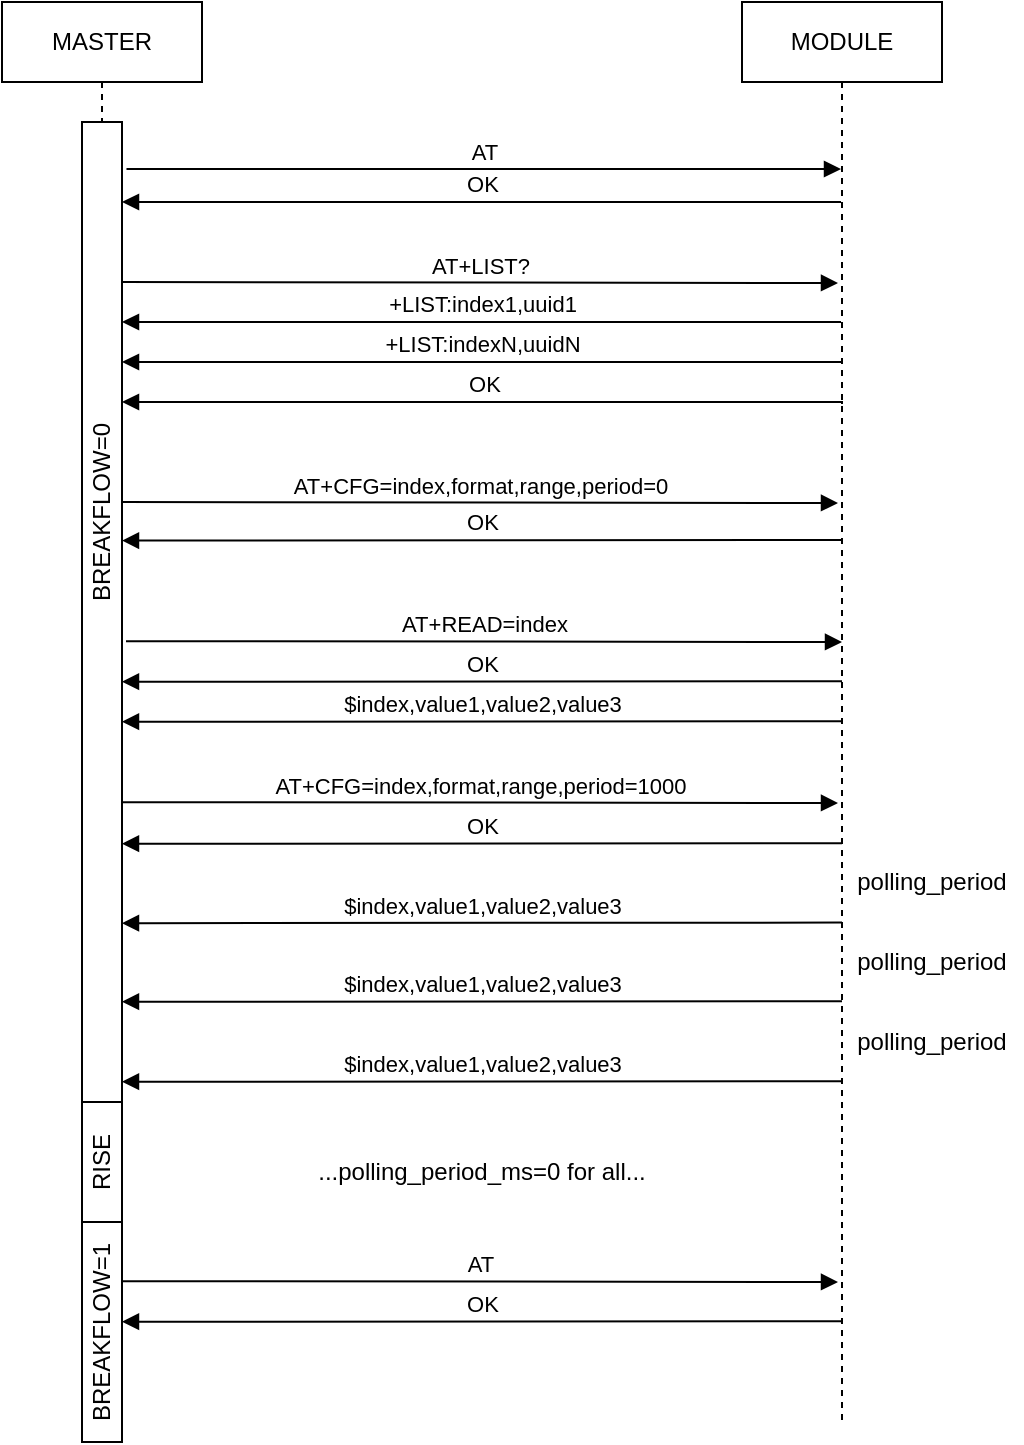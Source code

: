<mxfile version="21.2.7" type="device">
  <diagram name="Page-1" id="2YBvvXClWsGukQMizWep">
    <mxGraphModel dx="819" dy="447" grid="1" gridSize="10" guides="1" tooltips="1" connect="1" arrows="1" fold="1" page="1" pageScale="1" pageWidth="850" pageHeight="1100" math="0" shadow="0">
      <root>
        <mxCell id="0" />
        <mxCell id="1" parent="0" />
        <mxCell id="yRDwu5R1AfCgXDm9UmEd-7" value="" style="rounded=0;whiteSpace=wrap;html=1;" parent="1" vertex="1">
          <mxGeometry x="190" y="890" width="20" height="110" as="geometry" />
        </mxCell>
        <mxCell id="yRDwu5R1AfCgXDm9UmEd-6" value="" style="rounded=0;whiteSpace=wrap;html=1;" parent="1" vertex="1">
          <mxGeometry x="190" y="830" width="20" height="60" as="geometry" />
        </mxCell>
        <mxCell id="yRDwu5R1AfCgXDm9UmEd-5" value="" style="rounded=0;whiteSpace=wrap;html=1;" parent="1" vertex="1">
          <mxGeometry x="190" y="340" width="20" height="490" as="geometry" />
        </mxCell>
        <mxCell id="aM9ryv3xv72pqoxQDRHE-1" value="MASTER" style="shape=umlLifeline;perimeter=lifelinePerimeter;whiteSpace=wrap;html=1;container=0;dropTarget=0;collapsible=0;recursiveResize=0;outlineConnect=0;portConstraint=eastwest;newEdgeStyle={&quot;edgeStyle&quot;:&quot;elbowEdgeStyle&quot;,&quot;elbow&quot;:&quot;vertical&quot;,&quot;curved&quot;:0,&quot;rounded&quot;:0};" parent="1" vertex="1">
          <mxGeometry x="150" y="280" width="100" height="60" as="geometry" />
        </mxCell>
        <mxCell id="aM9ryv3xv72pqoxQDRHE-5" value="MODULE" style="shape=umlLifeline;perimeter=lifelinePerimeter;whiteSpace=wrap;html=1;container=0;dropTarget=0;collapsible=0;recursiveResize=0;outlineConnect=0;portConstraint=eastwest;newEdgeStyle={&quot;edgeStyle&quot;:&quot;elbowEdgeStyle&quot;,&quot;elbow&quot;:&quot;vertical&quot;,&quot;curved&quot;:0,&quot;rounded&quot;:0};" parent="1" vertex="1">
          <mxGeometry x="520" y="280" width="100" height="710" as="geometry" />
        </mxCell>
        <mxCell id="aM9ryv3xv72pqoxQDRHE-7" value="AT" style="html=1;verticalAlign=bottom;endArrow=block;edgeStyle=elbowEdgeStyle;elbow=vertical;curved=0;rounded=0;exitX=1.112;exitY=0.048;exitDx=0;exitDy=0;exitPerimeter=0;" parent="1" source="yRDwu5R1AfCgXDm9UmEd-5" edge="1" target="aM9ryv3xv72pqoxQDRHE-5">
          <mxGeometry x="0.001" relative="1" as="geometry">
            <mxPoint x="215" y="360" as="sourcePoint" />
            <Array as="points" />
            <mxPoint x="570" y="360" as="targetPoint" />
            <mxPoint as="offset" />
          </mxGeometry>
        </mxCell>
        <mxCell id="aM9ryv3xv72pqoxQDRHE-9" value="OK" style="html=1;verticalAlign=bottom;endArrow=block;edgeStyle=elbowEdgeStyle;elbow=vertical;curved=0;rounded=0;" parent="1" source="aM9ryv3xv72pqoxQDRHE-5" edge="1">
          <mxGeometry relative="1" as="geometry">
            <mxPoint x="565" y="380" as="sourcePoint" />
            <Array as="points">
              <mxPoint x="500" y="380" />
              <mxPoint x="425" y="400" />
            </Array>
            <mxPoint x="210" y="380" as="targetPoint" />
          </mxGeometry>
        </mxCell>
        <mxCell id="1T1NDISbJiV7eEOlV3Co-1" value="AT+LIST?" style="html=1;verticalAlign=bottom;endArrow=block;edgeStyle=elbowEdgeStyle;elbow=vertical;curved=0;rounded=0;exitX=0.523;exitY=0.264;exitDx=0;exitDy=0;exitPerimeter=0;" parent="1" edge="1">
          <mxGeometry x="0.001" relative="1" as="geometry">
            <mxPoint x="210" y="420" as="sourcePoint" />
            <Array as="points" />
            <mxPoint x="568" y="421" as="targetPoint" />
            <mxPoint as="offset" />
          </mxGeometry>
        </mxCell>
        <mxCell id="1T1NDISbJiV7eEOlV3Co-2" value="+LIST:index1,uuid1" style="html=1;verticalAlign=bottom;endArrow=block;edgeStyle=elbowEdgeStyle;elbow=vertical;curved=0;rounded=0;" parent="1" edge="1">
          <mxGeometry relative="1" as="geometry">
            <mxPoint x="569.5" y="440.0" as="sourcePoint" />
            <Array as="points">
              <mxPoint x="500" y="440" />
              <mxPoint x="425" y="460" />
            </Array>
            <mxPoint x="210" y="440" as="targetPoint" />
          </mxGeometry>
        </mxCell>
        <mxCell id="1T1NDISbJiV7eEOlV3Co-3" value="AT+CFG=index,format,range,period=0" style="html=1;verticalAlign=bottom;endArrow=block;edgeStyle=elbowEdgeStyle;elbow=vertical;curved=0;rounded=0;exitX=0.523;exitY=0.264;exitDx=0;exitDy=0;exitPerimeter=0;" parent="1" edge="1">
          <mxGeometry x="0.001" relative="1" as="geometry">
            <mxPoint x="210" y="530" as="sourcePoint" />
            <Array as="points" />
            <mxPoint x="568" y="531" as="targetPoint" />
            <mxPoint as="offset" />
          </mxGeometry>
        </mxCell>
        <mxCell id="1T1NDISbJiV7eEOlV3Co-4" value="OK" style="html=1;verticalAlign=bottom;endArrow=block;edgeStyle=elbowEdgeStyle;elbow=vertical;curved=0;rounded=0;" parent="1" edge="1">
          <mxGeometry x="-0.001" relative="1" as="geometry">
            <mxPoint x="570" y="549.0" as="sourcePoint" />
            <Array as="points">
              <mxPoint x="500" y="549.29" />
              <mxPoint x="425" y="569.29" />
            </Array>
            <mxPoint x="210" y="549.29" as="targetPoint" />
            <mxPoint as="offset" />
          </mxGeometry>
        </mxCell>
        <mxCell id="1T1NDISbJiV7eEOlV3Co-5" value="AT+READ=index" style="html=1;verticalAlign=bottom;endArrow=block;edgeStyle=elbowEdgeStyle;elbow=vertical;curved=0;rounded=0;exitX=0.523;exitY=0.264;exitDx=0;exitDy=0;exitPerimeter=0;" parent="1" edge="1">
          <mxGeometry x="0.001" relative="1" as="geometry">
            <mxPoint x="212" y="599.58" as="sourcePoint" />
            <Array as="points" />
            <mxPoint x="570" y="600.58" as="targetPoint" />
            <mxPoint as="offset" />
          </mxGeometry>
        </mxCell>
        <mxCell id="1T1NDISbJiV7eEOlV3Co-6" value="$index,value1,value2,value3" style="html=1;verticalAlign=bottom;endArrow=block;edgeStyle=elbowEdgeStyle;elbow=vertical;curved=0;rounded=0;" parent="1" edge="1">
          <mxGeometry x="-0.001" relative="1" as="geometry">
            <mxPoint x="570" y="639.58" as="sourcePoint" />
            <Array as="points">
              <mxPoint x="500" y="639.87" />
              <mxPoint x="425" y="659.87" />
            </Array>
            <mxPoint x="210" y="639.87" as="targetPoint" />
            <mxPoint as="offset" />
          </mxGeometry>
        </mxCell>
        <mxCell id="1T1NDISbJiV7eEOlV3Co-11" value="polling_period" style="text;html=1;strokeColor=none;fillColor=none;align=center;verticalAlign=middle;whiteSpace=wrap;rounded=0;" parent="1" vertex="1">
          <mxGeometry x="570" y="790" width="90" height="20" as="geometry" />
        </mxCell>
        <mxCell id="1T1NDISbJiV7eEOlV3Co-12" value="polling_period" style="text;html=1;strokeColor=none;fillColor=none;align=center;verticalAlign=middle;whiteSpace=wrap;rounded=0;" parent="1" vertex="1">
          <mxGeometry x="570" y="710" width="90" height="20" as="geometry" />
        </mxCell>
        <mxCell id="1T1NDISbJiV7eEOlV3Co-13" value="polling_period" style="text;html=1;strokeColor=none;fillColor=none;align=center;verticalAlign=middle;whiteSpace=wrap;rounded=0;" parent="1" vertex="1">
          <mxGeometry x="570" y="750" width="90" height="20" as="geometry" />
        </mxCell>
        <mxCell id="yRDwu5R1AfCgXDm9UmEd-1" value="BREAKFLOW=0" style="text;html=1;strokeColor=none;fillColor=none;align=center;verticalAlign=middle;whiteSpace=wrap;rounded=0;rotation=-90;" parent="1" vertex="1">
          <mxGeometry x="170" y="520" width="60" height="30" as="geometry" />
        </mxCell>
        <mxCell id="yRDwu5R1AfCgXDm9UmEd-2" value="RISE" style="text;html=1;strokeColor=none;fillColor=none;align=center;verticalAlign=middle;whiteSpace=wrap;rounded=0;rotation=-90;" parent="1" vertex="1">
          <mxGeometry x="170" y="845" width="60" height="30" as="geometry" />
        </mxCell>
        <mxCell id="NtLkrbkxCxMrIHebwTUG-1" value="OK" style="html=1;verticalAlign=bottom;endArrow=block;edgeStyle=elbowEdgeStyle;elbow=vertical;curved=0;rounded=0;" parent="1" edge="1">
          <mxGeometry relative="1" as="geometry">
            <mxPoint x="570" y="481" as="sourcePoint" />
            <Array as="points">
              <mxPoint x="310" y="480" />
              <mxPoint x="230" y="485" />
              <mxPoint x="240" y="481" />
              <mxPoint x="425" y="501.0" />
            </Array>
            <mxPoint x="210" y="480" as="targetPoint" />
          </mxGeometry>
        </mxCell>
        <mxCell id="NtLkrbkxCxMrIHebwTUG-2" value="OK" style="html=1;verticalAlign=bottom;endArrow=block;edgeStyle=elbowEdgeStyle;elbow=vertical;curved=0;rounded=0;" parent="1" edge="1">
          <mxGeometry x="-0.001" relative="1" as="geometry">
            <mxPoint x="570" y="619.58" as="sourcePoint" />
            <Array as="points">
              <mxPoint x="500" y="619.87" />
              <mxPoint x="425" y="639.87" />
            </Array>
            <mxPoint x="210" y="619.87" as="targetPoint" />
            <mxPoint as="offset" />
          </mxGeometry>
        </mxCell>
        <mxCell id="NtLkrbkxCxMrIHebwTUG-3" value="AT+CFG=index,format,range,period=1000" style="html=1;verticalAlign=bottom;endArrow=block;edgeStyle=elbowEdgeStyle;elbow=vertical;curved=0;rounded=0;exitX=0.523;exitY=0.264;exitDx=0;exitDy=0;exitPerimeter=0;" parent="1" edge="1">
          <mxGeometry x="0.001" relative="1" as="geometry">
            <mxPoint x="210" y="680.08" as="sourcePoint" />
            <Array as="points" />
            <mxPoint x="568" y="681.08" as="targetPoint" />
            <mxPoint as="offset" />
          </mxGeometry>
        </mxCell>
        <mxCell id="NtLkrbkxCxMrIHebwTUG-4" value="OK" style="html=1;verticalAlign=bottom;endArrow=block;edgeStyle=elbowEdgeStyle;elbow=vertical;curved=0;rounded=0;" parent="1" edge="1">
          <mxGeometry x="-0.001" relative="1" as="geometry">
            <mxPoint x="570" y="700.58" as="sourcePoint" />
            <Array as="points">
              <mxPoint x="500" y="700.87" />
              <mxPoint x="425" y="720.87" />
            </Array>
            <mxPoint x="210" y="700.87" as="targetPoint" />
            <mxPoint as="offset" />
          </mxGeometry>
        </mxCell>
        <mxCell id="NtLkrbkxCxMrIHebwTUG-5" value="$index,value1,value2,value3" style="html=1;verticalAlign=bottom;endArrow=block;edgeStyle=elbowEdgeStyle;elbow=vertical;curved=0;rounded=0;" parent="1" edge="1">
          <mxGeometry x="-0.001" relative="1" as="geometry">
            <mxPoint x="570" y="740.29" as="sourcePoint" />
            <Array as="points">
              <mxPoint x="500" y="740.58" />
              <mxPoint x="425" y="760.58" />
            </Array>
            <mxPoint x="210" y="740.58" as="targetPoint" />
            <mxPoint as="offset" />
          </mxGeometry>
        </mxCell>
        <mxCell id="NtLkrbkxCxMrIHebwTUG-6" value="$index,value1,value2,value3" style="html=1;verticalAlign=bottom;endArrow=block;edgeStyle=elbowEdgeStyle;elbow=vertical;curved=0;rounded=0;" parent="1" edge="1">
          <mxGeometry x="-0.001" relative="1" as="geometry">
            <mxPoint x="570" y="779.58" as="sourcePoint" />
            <Array as="points">
              <mxPoint x="500" y="779.87" />
              <mxPoint x="425" y="799.87" />
            </Array>
            <mxPoint x="210" y="779.87" as="targetPoint" />
            <mxPoint as="offset" />
          </mxGeometry>
        </mxCell>
        <mxCell id="NtLkrbkxCxMrIHebwTUG-7" value="$index,value1,value2,value3" style="html=1;verticalAlign=bottom;endArrow=block;edgeStyle=elbowEdgeStyle;elbow=vertical;curved=0;rounded=0;" parent="1" edge="1">
          <mxGeometry x="-0.001" relative="1" as="geometry">
            <mxPoint x="570" y="819.58" as="sourcePoint" />
            <Array as="points">
              <mxPoint x="500" y="819.87" />
              <mxPoint x="425" y="839.87" />
            </Array>
            <mxPoint x="210" y="819.87" as="targetPoint" />
            <mxPoint as="offset" />
          </mxGeometry>
        </mxCell>
        <mxCell id="NtLkrbkxCxMrIHebwTUG-8" value="AT" style="html=1;verticalAlign=bottom;endArrow=block;edgeStyle=elbowEdgeStyle;elbow=vertical;curved=0;rounded=0;exitX=0.523;exitY=0.264;exitDx=0;exitDy=0;exitPerimeter=0;" parent="1" edge="1">
          <mxGeometry x="-0.0" relative="1" as="geometry">
            <mxPoint x="210" y="919.58" as="sourcePoint" />
            <Array as="points" />
            <mxPoint x="568" y="920.58" as="targetPoint" />
            <mxPoint as="offset" />
          </mxGeometry>
        </mxCell>
        <mxCell id="NtLkrbkxCxMrIHebwTUG-9" value="OK" style="html=1;verticalAlign=bottom;endArrow=block;edgeStyle=elbowEdgeStyle;elbow=vertical;curved=0;rounded=0;" parent="1" edge="1">
          <mxGeometry x="-0.001" relative="1" as="geometry">
            <mxPoint x="570" y="939.58" as="sourcePoint" />
            <Array as="points">
              <mxPoint x="500" y="939.87" />
              <mxPoint x="425" y="959.87" />
            </Array>
            <mxPoint x="210" y="939.87" as="targetPoint" />
            <mxPoint as="offset" />
          </mxGeometry>
        </mxCell>
        <mxCell id="DasQAPNe5drFu2Fa4Def-1" value="BREAKFLOW=1" style="text;html=1;strokeColor=none;fillColor=none;align=center;verticalAlign=middle;whiteSpace=wrap;rounded=0;rotation=-90;" vertex="1" parent="1">
          <mxGeometry x="170" y="930" width="60" height="30" as="geometry" />
        </mxCell>
        <mxCell id="DasQAPNe5drFu2Fa4Def-2" value="...polling_period_ms=0 for all..." style="text;html=1;strokeColor=none;fillColor=none;align=center;verticalAlign=middle;whiteSpace=wrap;rounded=0;" vertex="1" parent="1">
          <mxGeometry x="300" y="849.58" width="180" height="30" as="geometry" />
        </mxCell>
        <mxCell id="DasQAPNe5drFu2Fa4Def-3" value="+LIST:indexN,uuidN" style="html=1;verticalAlign=bottom;endArrow=block;edgeStyle=elbowEdgeStyle;elbow=vertical;curved=0;rounded=0;" edge="1" parent="1">
          <mxGeometry relative="1" as="geometry">
            <mxPoint x="569.5" y="460.0" as="sourcePoint" />
            <Array as="points">
              <mxPoint x="500" y="460" />
              <mxPoint x="425" y="480" />
            </Array>
            <mxPoint x="210" y="460" as="targetPoint" />
          </mxGeometry>
        </mxCell>
      </root>
    </mxGraphModel>
  </diagram>
</mxfile>
